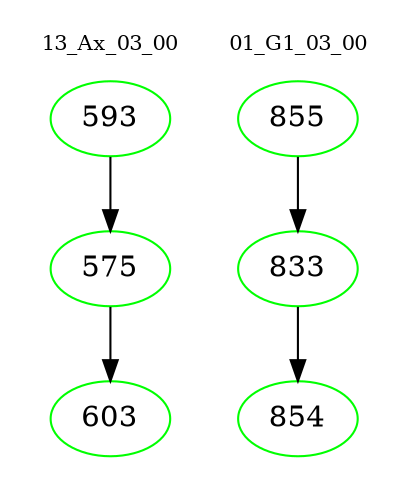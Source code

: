 digraph{
subgraph cluster_0 {
color = white
label = "13_Ax_03_00";
fontsize=10;
T0_593 [label="593", color="green"]
T0_593 -> T0_575 [color="black"]
T0_575 [label="575", color="green"]
T0_575 -> T0_603 [color="black"]
T0_603 [label="603", color="green"]
}
subgraph cluster_1 {
color = white
label = "01_G1_03_00";
fontsize=10;
T1_855 [label="855", color="green"]
T1_855 -> T1_833 [color="black"]
T1_833 [label="833", color="green"]
T1_833 -> T1_854 [color="black"]
T1_854 [label="854", color="green"]
}
}
